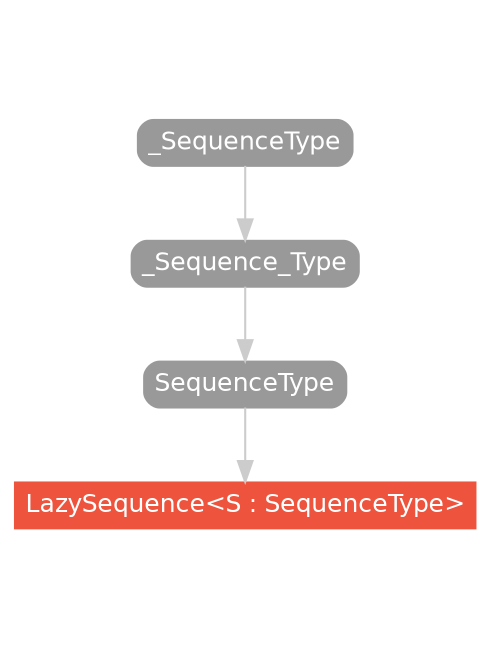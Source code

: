 strict digraph "LazySequence<S : SequenceType> - Type Hierarchy - SwiftDoc.org" {
    pad="0.1,0.8"
    node [shape=box, style="filled,rounded", color="#999999", fillcolor="#999999", fontcolor=white, fontname=Helvetica, fontnames="Helvetica,sansserif", fontsize=12, margin="0.07,0.05", height="0.3"]
    edge [color="#cccccc"]
    "LazySequence<S : SequenceType>" [URL="/type/LazySequence/", style="filled", fillcolor="#ee543d", color="#ee543d"]
    "SequenceType" [URL="/protocol/SequenceType/"]
    "_SequenceType" [URL="/protocol/_SequenceType/"]
    "_Sequence_Type" [URL="/protocol/_Sequence_Type/"]    "SequenceType" -> "LazySequence<S : SequenceType>"
    "_Sequence_Type" -> "SequenceType"
    "_SequenceType" -> "_Sequence_Type"
    subgraph Types {
        rank = max; "LazySequence<S : SequenceType>";
    }
}
